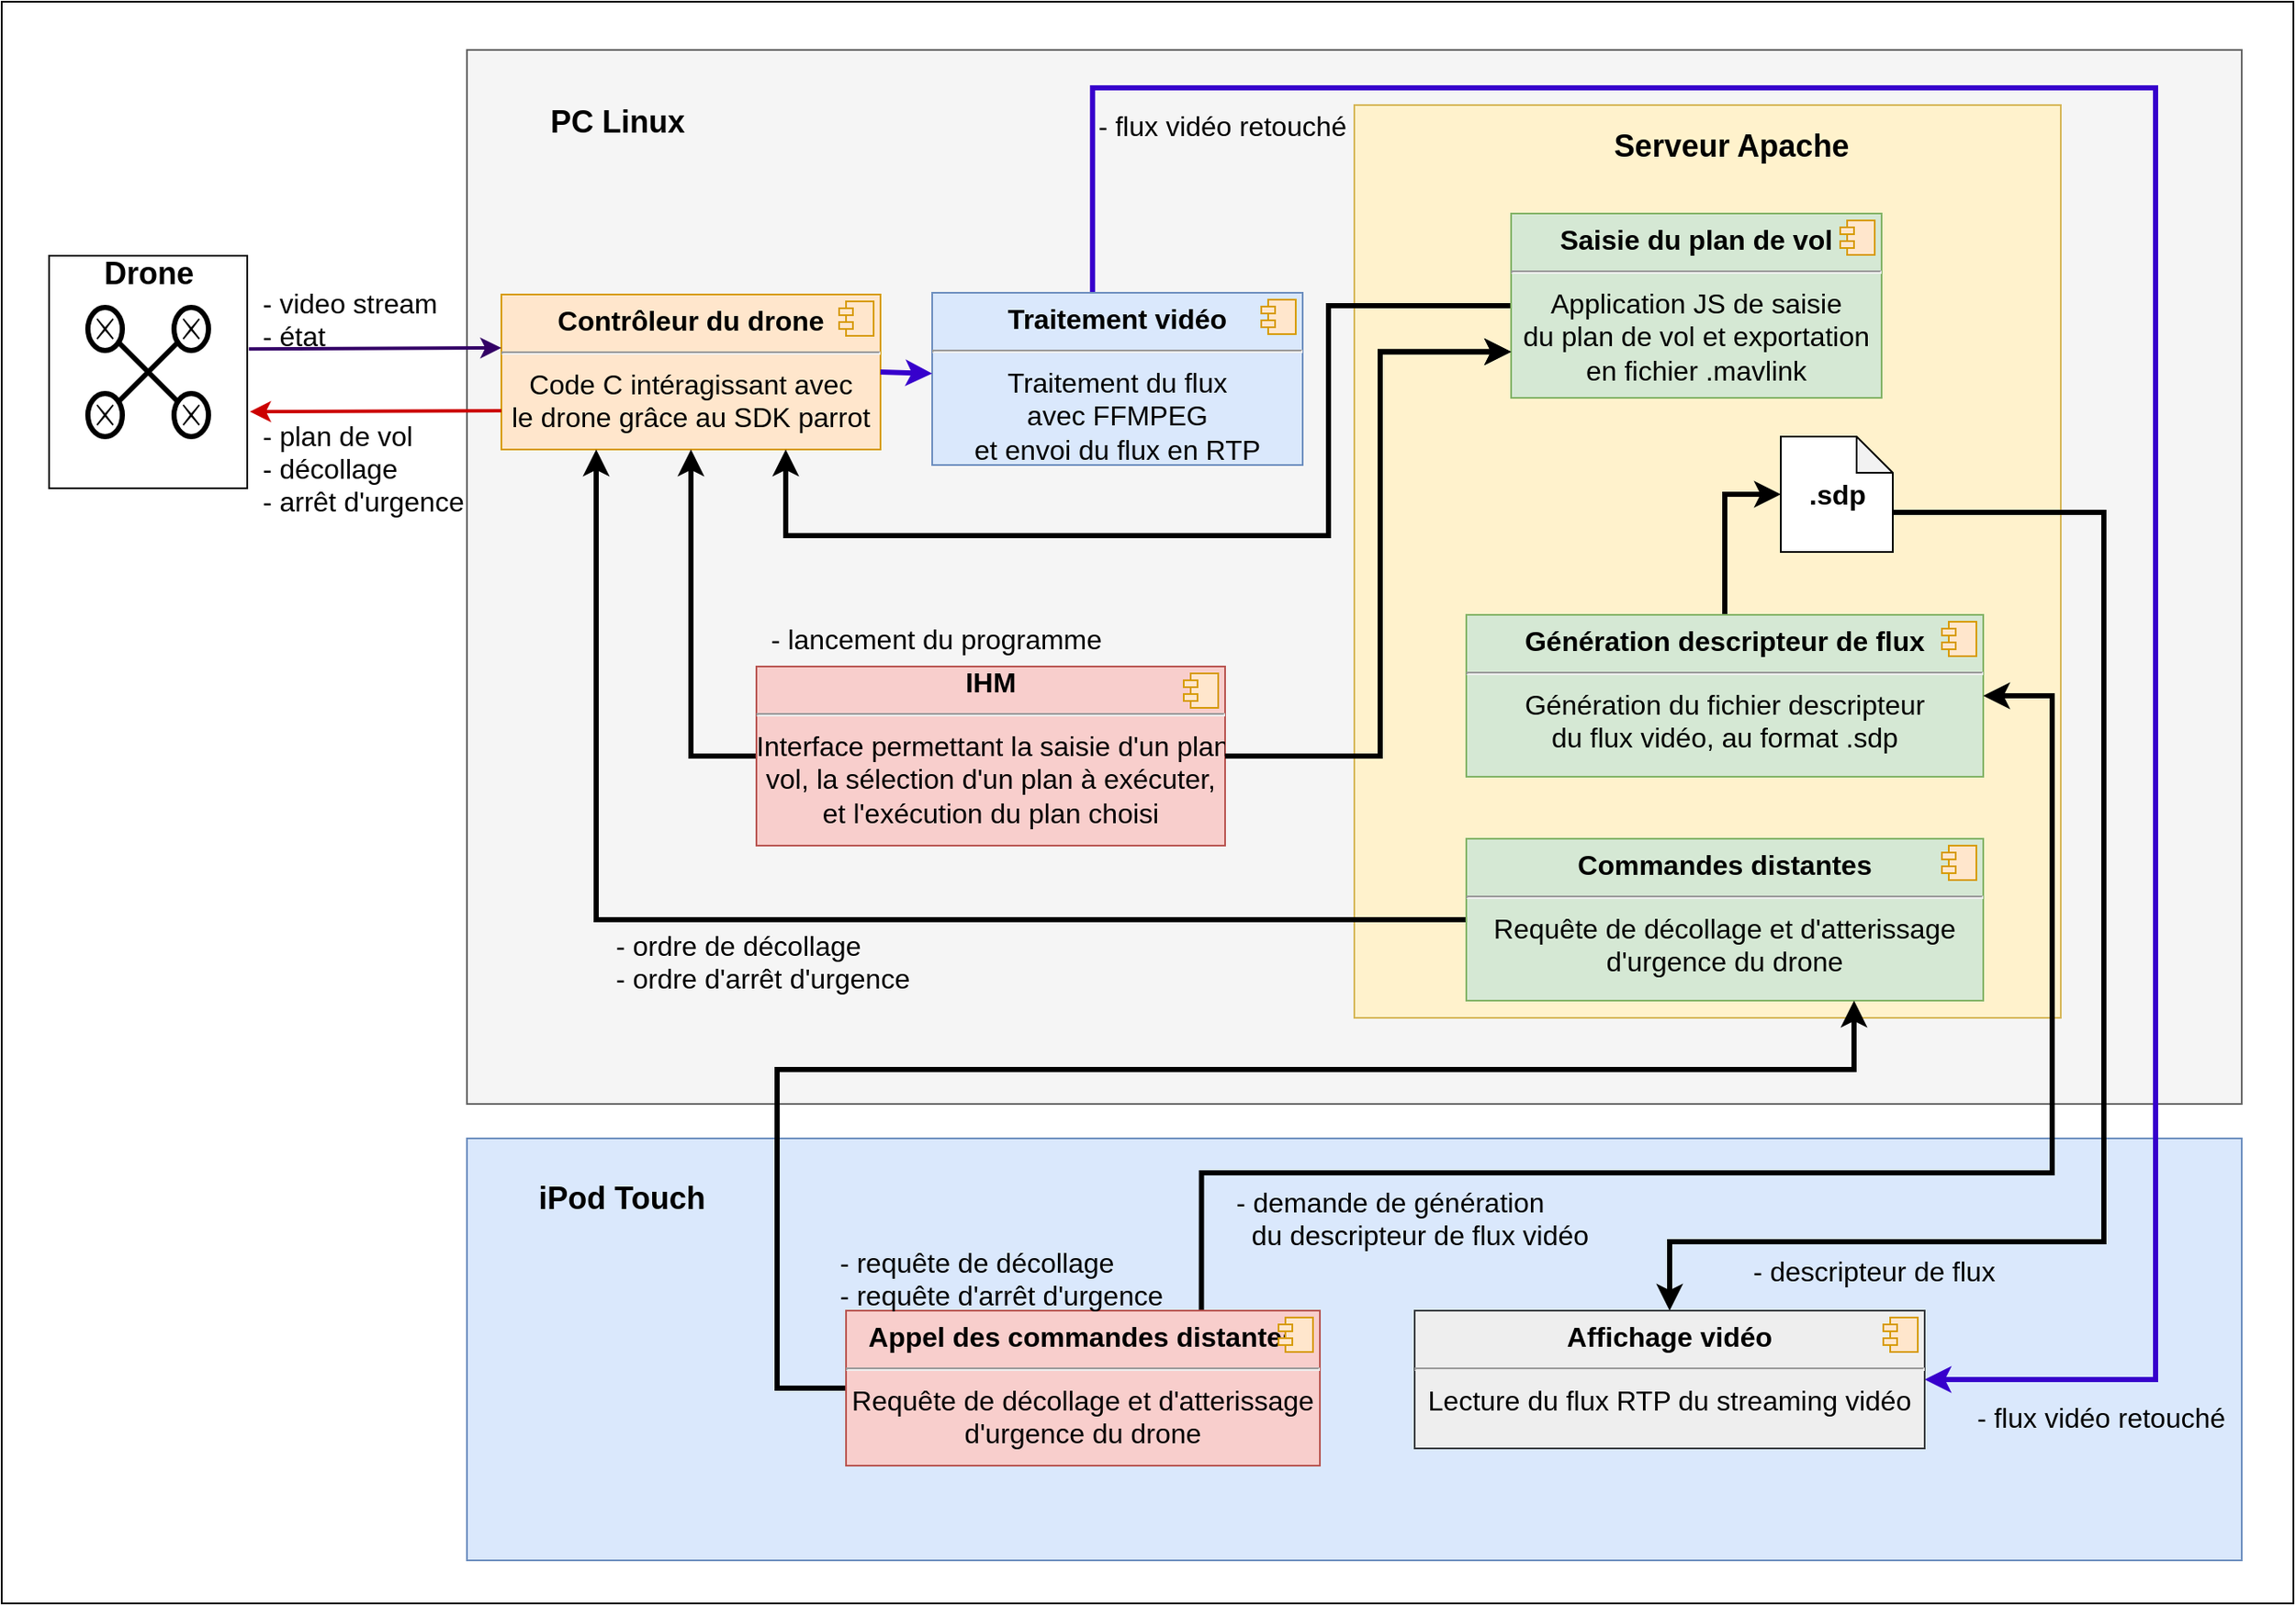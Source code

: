 <mxfile version="10.6.6" type="device"><diagram id="UXq77EIQPH5moOWnhuZ9" name="Page-1"><mxGraphModel dx="1640" dy="2024" grid="1" gridSize="10" guides="1" tooltips="1" connect="1" arrows="1" fold="1" page="1" pageScale="1" pageWidth="850" pageHeight="1100" math="0" shadow="0"><root><mxCell id="0"/><mxCell id="1" parent="0"/><mxCell id="UhqAOUe3stbyaJBPy-j0-11" value="" style="rounded=0;whiteSpace=wrap;html=1;fillColor=none;" parent="1" vertex="1"><mxGeometry y="-90" width="1330" height="930" as="geometry"/></mxCell><mxCell id="UhqAOUe3stbyaJBPy-j0-1" value="" style="rounded=0;whiteSpace=wrap;html=1;fillColor=none;" parent="1" vertex="1"><mxGeometry x="27.5" y="57.5" width="115" height="135" as="geometry"/></mxCell><mxCell id="cVz30IGe0pyDaekU_Ifo-68" value="" style="rounded=0;whiteSpace=wrap;html=1;fillColor=#f5f5f5;strokeColor=#666666;fontColor=#333333;" parent="1" vertex="1"><mxGeometry x="270" y="-62" width="1030" height="612" as="geometry"/></mxCell><mxCell id="cVz30IGe0pyDaekU_Ifo-66" value="" style="rounded=0;whiteSpace=wrap;html=1;fillColor=#dae8fc;strokeColor=#6c8ebf;" parent="1" vertex="1"><mxGeometry x="270" y="570" width="1030" height="245" as="geometry"/></mxCell><mxCell id="cVz30IGe0pyDaekU_Ifo-31" value="" style="rounded=0;whiteSpace=wrap;html=1;fillColor=#fff2cc;strokeColor=#d6b656;" parent="1" vertex="1"><mxGeometry x="785" y="-30" width="410" height="530" as="geometry"/></mxCell><mxCell id="cVz30IGe0pyDaekU_Ifo-1" value="&lt;p style=&quot;margin: 6px 0px 0px ; text-align: center ; font-size: 16px&quot;&gt;&lt;font style=&quot;font-size: 16px&quot;&gt;&lt;b&gt;Contrôleur du drone&lt;br&gt;&lt;/b&gt;&lt;/font&gt;&lt;/p&gt;&lt;hr style=&quot;font-size: 16px&quot;&gt;&lt;div style=&quot;font-size: 16px&quot; align=&quot;center&quot;&gt;&lt;font style=&quot;font-size: 16px&quot;&gt;Code C intéragissant avec &lt;br&gt;&lt;/font&gt;&lt;/div&gt;&lt;div style=&quot;font-size: 16px&quot; align=&quot;center&quot;&gt;&lt;font style=&quot;font-size: 16px&quot;&gt;le drone grâce au SDK parrot&lt;br&gt;&lt;/font&gt;&lt;/div&gt;" style="align=left;overflow=fill;html=1;fillColor=#ffe6cc;strokeColor=#d79b00;" parent="1" vertex="1"><mxGeometry x="290" y="80" width="220" height="90" as="geometry"/></mxCell><mxCell id="cVz30IGe0pyDaekU_Ifo-2" value="" style="shape=component;jettyWidth=8;jettyHeight=4;fillColor=#ffe6cc;strokeColor=#d79b00;" parent="cVz30IGe0pyDaekU_Ifo-1" vertex="1"><mxGeometry x="1" width="20" height="20" relative="1" as="geometry"><mxPoint x="-24" y="4" as="offset"/></mxGeometry></mxCell><mxCell id="cVz30IGe0pyDaekU_Ifo-3" value="" style="shape=umlDestroy;whiteSpace=wrap;html=1;strokeWidth=3;" parent="1" vertex="1"><mxGeometry x="60" y="100" width="50" height="50" as="geometry"/></mxCell><mxCell id="cVz30IGe0pyDaekU_Ifo-5" value="" style="shape=mxgraph.bpmn.shape;html=1;verticalLabelPosition=bottom;labelBackgroundColor=#ffffff;verticalAlign=top;align=center;perimeter=ellipsePerimeter;outlineConnect=0;outline=end;symbol=cancel;" parent="1" vertex="1"><mxGeometry x="50" y="87.5" width="20" height="25" as="geometry"/></mxCell><mxCell id="cVz30IGe0pyDaekU_Ifo-6" value="" style="shape=mxgraph.bpmn.shape;html=1;verticalLabelPosition=bottom;labelBackgroundColor=#ffffff;verticalAlign=top;align=center;perimeter=ellipsePerimeter;outlineConnect=0;outline=end;symbol=cancel;" parent="1" vertex="1"><mxGeometry x="100" y="87.5" width="20" height="25" as="geometry"/></mxCell><mxCell id="cVz30IGe0pyDaekU_Ifo-7" value="" style="shape=mxgraph.bpmn.shape;html=1;verticalLabelPosition=bottom;labelBackgroundColor=#ffffff;verticalAlign=top;align=center;perimeter=ellipsePerimeter;outlineConnect=0;outline=end;symbol=cancel;" parent="1" vertex="1"><mxGeometry x="50" y="137.5" width="20" height="25" as="geometry"/></mxCell><mxCell id="cVz30IGe0pyDaekU_Ifo-8" value="" style="shape=mxgraph.bpmn.shape;html=1;verticalLabelPosition=bottom;labelBackgroundColor=#ffffff;verticalAlign=top;align=center;perimeter=ellipsePerimeter;outlineConnect=0;outline=end;symbol=cancel;" parent="1" vertex="1"><mxGeometry x="100" y="137.5" width="20" height="25" as="geometry"/></mxCell><mxCell id="cVz30IGe0pyDaekU_Ifo-10" value="" style="endArrow=classic;html=1;strokeWidth=2;strokeColor=#330066;exitX=1.008;exitY=0.401;exitDx=0;exitDy=0;exitPerimeter=0;" parent="1" source="UhqAOUe3stbyaJBPy-j0-1" edge="1"><mxGeometry width="50" height="50" relative="1" as="geometry"><mxPoint x="170" y="120" as="sourcePoint"/><mxPoint x="290" y="111" as="targetPoint"/></mxGeometry></mxCell><mxCell id="cVz30IGe0pyDaekU_Ifo-11" value="" style="endArrow=classic;html=1;strokeColor=#CC0000;strokeWidth=2;exitX=0;exitY=0.75;exitDx=0;exitDy=0;" parent="1" source="cVz30IGe0pyDaekU_Ifo-1" edge="1"><mxGeometry width="50" height="50" relative="1" as="geometry"><mxPoint x="250" y="130" as="sourcePoint"/><mxPoint x="144" y="148" as="targetPoint"/></mxGeometry></mxCell><mxCell id="cVz30IGe0pyDaekU_Ifo-12" value="&lt;div style=&quot;font-size: 16px&quot;&gt;&lt;font style=&quot;font-size: 16px&quot;&gt;&amp;nbsp;- video stream&lt;/font&gt;&lt;/div&gt;&lt;div style=&quot;font-size: 16px&quot;&gt;&lt;font style=&quot;font-size: 16px&quot;&gt;&amp;nbsp;- état&lt;br&gt;&lt;/font&gt;&lt;/div&gt;" style="text;html=1;resizable=0;points=[];autosize=1;align=left;verticalAlign=top;spacingTop=-4;" parent="1" vertex="1"><mxGeometry x="145" y="72.5" width="120" height="30" as="geometry"/></mxCell><mxCell id="cVz30IGe0pyDaekU_Ifo-13" value="&lt;div style=&quot;font-size: 16px&quot;&gt;&lt;font style=&quot;font-size: 16px&quot;&gt;&amp;nbsp;- plan de vol&lt;/font&gt;&lt;/div&gt;&lt;div style=&quot;font-size: 16px&quot;&gt;&lt;font style=&quot;font-size: 16px&quot;&gt;&amp;nbsp;- décollage&lt;/font&gt;&lt;/div&gt;&lt;div style=&quot;font-size: 16px&quot;&gt;&lt;font style=&quot;font-size: 16px&quot;&gt;&amp;nbsp;- arrêt d'urgence&lt;/font&gt;&lt;/div&gt;&lt;div style=&quot;font-size: 16px&quot;&gt;&lt;font style=&quot;font-size: 16px&quot;&gt;&lt;br&gt;&lt;/font&gt;&lt;/div&gt;" style="text;html=1;resizable=0;points=[];autosize=1;align=left;verticalAlign=top;spacingTop=-4;" parent="1" vertex="1"><mxGeometry x="145" y="150" width="140" height="60" as="geometry"/></mxCell><mxCell id="cVz30IGe0pyDaekU_Ifo-51" style="edgeStyle=orthogonalEdgeStyle;rounded=0;orthogonalLoop=1;jettySize=auto;html=1;exitX=0.433;exitY=0.01;exitDx=0;exitDy=0;entryX=1;entryY=0.5;entryDx=0;entryDy=0;strokeColor=#3700CC;strokeWidth=3;fillColor=#6a00ff;exitPerimeter=0;" parent="1" source="cVz30IGe0pyDaekU_Ifo-16" target="cVz30IGe0pyDaekU_Ifo-39" edge="1"><mxGeometry relative="1" as="geometry"><Array as="points"><mxPoint x="633" y="-40"/><mxPoint x="1250" y="-40"/><mxPoint x="1250" y="710"/></Array></mxGeometry></mxCell><mxCell id="cVz30IGe0pyDaekU_Ifo-16" value="&lt;p style=&quot;margin: 6px 0px 0px ; font-size: 16px&quot; align=&quot;center&quot;&gt;&lt;font style=&quot;font-size: 16px&quot;&gt;&lt;b&gt;Traitement vidéo&lt;br&gt;&lt;/b&gt;&lt;/font&gt;&lt;/p&gt;&lt;hr style=&quot;font-size: 16px&quot; align=&quot;center&quot;&gt;&lt;div style=&quot;font-size: 16px&quot; align=&quot;center&quot;&gt;&lt;font style=&quot;font-size: 16px&quot;&gt;Traitement du flux &lt;br&gt;&lt;/font&gt;&lt;/div&gt;&lt;div style=&quot;font-size: 16px&quot; align=&quot;center&quot;&gt;&lt;font style=&quot;font-size: 16px&quot;&gt;avec FFMPEG &lt;br&gt;&lt;/font&gt;&lt;/div&gt;&lt;div style=&quot;font-size: 16px&quot; align=&quot;center&quot;&gt;&lt;font style=&quot;font-size: 16px&quot;&gt;et envoi du flux en RTP&lt;br&gt;&lt;/font&gt;&lt;/div&gt;" style="align=left;overflow=fill;html=1;fillColor=#dae8fc;strokeColor=#6c8ebf;" parent="1" vertex="1"><mxGeometry x="540" y="79" width="215" height="100" as="geometry"/></mxCell><mxCell id="cVz30IGe0pyDaekU_Ifo-17" value="" style="shape=component;jettyWidth=8;jettyHeight=4;fillColor=#ffe6cc;strokeColor=#d79b00;" parent="cVz30IGe0pyDaekU_Ifo-16" vertex="1"><mxGeometry x="1" width="20" height="20" relative="1" as="geometry"><mxPoint x="-24" y="4" as="offset"/></mxGeometry></mxCell><mxCell id="cVz30IGe0pyDaekU_Ifo-18" value="" style="endArrow=classic;html=1;strokeColor=#3700CC;strokeWidth=3;exitX=1;exitY=0.5;exitDx=0;exitDy=0;fillColor=#6a00ff;" parent="1" source="cVz30IGe0pyDaekU_Ifo-1" target="cVz30IGe0pyDaekU_Ifo-16" edge="1"><mxGeometry width="50" height="50" relative="1" as="geometry"><mxPoint x="500" y="150" as="sourcePoint"/><mxPoint x="550" y="100" as="targetPoint"/></mxGeometry></mxCell><mxCell id="UhqAOUe3stbyaJBPy-j0-12" style="edgeStyle=orthogonalEdgeStyle;rounded=0;orthogonalLoop=1;jettySize=auto;html=1;exitX=0;exitY=0.5;exitDx=0;exitDy=0;entryX=0.75;entryY=1;entryDx=0;entryDy=0;strokeWidth=3;" parent="1" source="cVz30IGe0pyDaekU_Ifo-19" target="cVz30IGe0pyDaekU_Ifo-1" edge="1"><mxGeometry relative="1" as="geometry"><Array as="points"><mxPoint x="770" y="87"/><mxPoint x="770" y="220"/><mxPoint x="455" y="220"/></Array></mxGeometry></mxCell><mxCell id="cVz30IGe0pyDaekU_Ifo-19" value="&lt;p style=&quot;margin: 6px 0px 0px ; font-size: 16px&quot; align=&quot;center&quot;&gt;&lt;font style=&quot;font-size: 16px&quot;&gt;&lt;b&gt;Saisie du plan de vol&lt;br&gt;&lt;/b&gt;&lt;/font&gt;&lt;/p&gt;&lt;hr style=&quot;font-size: 16px&quot; align=&quot;center&quot;&gt;&lt;div style=&quot;font-size: 16px&quot; align=&quot;center&quot;&gt;&lt;font style=&quot;font-size: 16px&quot;&gt;Application JS de saisie&lt;/font&gt;&lt;/div&gt;&lt;div style=&quot;font-size: 16px&quot; align=&quot;center&quot;&gt;&lt;font style=&quot;font-size: 16px&quot;&gt;du plan de vol et exportation&lt;/font&gt;&lt;/div&gt;&lt;div style=&quot;font-size: 16px&quot; align=&quot;center&quot;&gt;&lt;font style=&quot;font-size: 16px&quot;&gt;en fichier .mavlink&lt;br&gt;&lt;/font&gt;&lt;/div&gt;" style="align=left;overflow=fill;html=1;fillColor=#d5e8d4;strokeColor=#82b366;" parent="1" vertex="1"><mxGeometry x="876" y="33" width="215" height="107" as="geometry"/></mxCell><mxCell id="cVz30IGe0pyDaekU_Ifo-20" value="" style="shape=component;jettyWidth=8;jettyHeight=4;fillColor=#ffe6cc;strokeColor=#d79b00;" parent="cVz30IGe0pyDaekU_Ifo-19" vertex="1"><mxGeometry x="1" width="20" height="20" relative="1" as="geometry"><mxPoint x="-24" y="4" as="offset"/></mxGeometry></mxCell><mxCell id="cVz30IGe0pyDaekU_Ifo-45" style="edgeStyle=orthogonalEdgeStyle;rounded=0;orthogonalLoop=1;jettySize=auto;html=1;exitX=0.5;exitY=0;exitDx=0;exitDy=0;entryX=0;entryY=0.5;entryDx=0;entryDy=0;entryPerimeter=0;strokeColor=#000000;strokeWidth=3;" parent="1" source="cVz30IGe0pyDaekU_Ifo-21" target="cVz30IGe0pyDaekU_Ifo-33" edge="1"><mxGeometry relative="1" as="geometry"/></mxCell><mxCell id="cVz30IGe0pyDaekU_Ifo-21" value="&lt;p style=&quot;margin: 6px 0px 0px ; font-size: 16px&quot; align=&quot;center&quot;&gt;&lt;font style=&quot;font-size: 16px&quot;&gt;&lt;b&gt;Génération descripteur de flux&lt;br&gt;&lt;/b&gt;&lt;/font&gt;&lt;/p&gt;&lt;hr style=&quot;font-size: 16px&quot; align=&quot;center&quot;&gt;&lt;div style=&quot;font-size: 16px&quot; align=&quot;center&quot;&gt;&lt;font style=&quot;font-size: 16px&quot;&gt;Génération du fichier descripteur &lt;br&gt;&lt;/font&gt;&lt;/div&gt;&lt;div style=&quot;font-size: 16px&quot; align=&quot;center&quot;&gt;&lt;font style=&quot;font-size: 16px&quot;&gt;du flux vidéo, au format .sdp&lt;/font&gt;&lt;/div&gt;" style="align=left;overflow=fill;html=1;fillColor=#d5e8d4;strokeColor=#82b366;" parent="1" vertex="1"><mxGeometry x="850" y="266" width="300" height="94" as="geometry"/></mxCell><mxCell id="cVz30IGe0pyDaekU_Ifo-22" value="" style="shape=component;jettyWidth=8;jettyHeight=4;fillColor=#ffe6cc;strokeColor=#d79b00;" parent="cVz30IGe0pyDaekU_Ifo-21" vertex="1"><mxGeometry x="1" width="20" height="20" relative="1" as="geometry"><mxPoint x="-24" y="4" as="offset"/></mxGeometry></mxCell><mxCell id="cVz30IGe0pyDaekU_Ifo-46" style="edgeStyle=orthogonalEdgeStyle;rounded=0;orthogonalLoop=1;jettySize=auto;html=1;exitX=0;exitY=0.5;exitDx=0;exitDy=0;strokeColor=#000000;strokeWidth=3;entryX=0.25;entryY=1;entryDx=0;entryDy=0;" parent="1" source="cVz30IGe0pyDaekU_Ifo-23" target="cVz30IGe0pyDaekU_Ifo-1" edge="1"><mxGeometry relative="1" as="geometry"><mxPoint x="380" y="280" as="targetPoint"/><Array as="points"><mxPoint x="345" y="443"/></Array></mxGeometry></mxCell><mxCell id="cVz30IGe0pyDaekU_Ifo-23" value="&lt;p style=&quot;margin: 6px 0px 0px ; font-size: 16px&quot; align=&quot;center&quot;&gt;&lt;font style=&quot;font-size: 16px&quot;&gt;&lt;b&gt;Commandes distantes&lt;br&gt;&lt;/b&gt;&lt;/font&gt;&lt;/p&gt;&lt;hr style=&quot;font-size: 16px&quot; align=&quot;center&quot;&gt;&lt;div style=&quot;font-size: 16px&quot; align=&quot;center&quot;&gt;&lt;font style=&quot;font-size: 16px&quot;&gt;Requête de décollage et d'atterissage &lt;br&gt;&lt;/font&gt;&lt;/div&gt;&lt;div style=&quot;font-size: 16px&quot; align=&quot;center&quot;&gt;&lt;font style=&quot;font-size: 16px&quot;&gt;d'urgence du drone&lt;/font&gt;&lt;/div&gt;" style="align=left;overflow=fill;html=1;fillColor=#d5e8d4;strokeColor=#82b366;" parent="1" vertex="1"><mxGeometry x="850" y="396" width="300" height="94" as="geometry"/></mxCell><mxCell id="cVz30IGe0pyDaekU_Ifo-24" value="" style="shape=component;jettyWidth=8;jettyHeight=4;fillColor=#ffe6cc;strokeColor=#d79b00;" parent="cVz30IGe0pyDaekU_Ifo-23" vertex="1"><mxGeometry x="1" width="20" height="20" relative="1" as="geometry"><mxPoint x="-24" y="4" as="offset"/></mxGeometry></mxCell><mxCell id="cVz30IGe0pyDaekU_Ifo-29" value="&lt;div style=&quot;font-size: 16px&quot;&gt;&lt;font style=&quot;font-size: 16px&quot;&gt;&amp;nbsp;- ordre de décollage&lt;/font&gt;&lt;/div&gt;&lt;div style=&quot;font-size: 16px&quot;&gt;&lt;font style=&quot;font-size: 16px&quot;&gt;&amp;nbsp;- ordre d'arrêt d'urgence&lt;br&gt;&lt;/font&gt;&lt;/div&gt;" style="text;html=1;resizable=0;points=[];autosize=1;align=left;verticalAlign=top;spacingTop=-4;" parent="1" vertex="1"><mxGeometry x="350" y="446" width="190" height="30" as="geometry"/></mxCell><mxCell id="cVz30IGe0pyDaekU_Ifo-32" value="&lt;font style=&quot;font-size: 18px&quot;&gt;&lt;b&gt;&lt;font style=&quot;font-size: 18px&quot;&gt;Serveur Apache&lt;/font&gt;&lt;/b&gt;&lt;/font&gt;" style="text;html=1;strokeColor=none;fillColor=none;align=center;verticalAlign=middle;whiteSpace=wrap;rounded=0;" parent="1" vertex="1"><mxGeometry x="928" y="-20" width="152" height="27" as="geometry"/></mxCell><mxCell id="cVz30IGe0pyDaekU_Ifo-43" style="edgeStyle=orthogonalEdgeStyle;rounded=0;orthogonalLoop=1;jettySize=auto;html=1;exitX=0;exitY=0;exitDx=65;exitDy=44;exitPerimeter=0;entryX=0.5;entryY=0;entryDx=0;entryDy=0;strokeColor=#000000;strokeWidth=3;" parent="1" source="cVz30IGe0pyDaekU_Ifo-33" target="cVz30IGe0pyDaekU_Ifo-39" edge="1"><mxGeometry relative="1" as="geometry"><Array as="points"><mxPoint x="1220" y="206"/><mxPoint x="1220" y="630"/><mxPoint x="968" y="630"/></Array></mxGeometry></mxCell><mxCell id="cVz30IGe0pyDaekU_Ifo-33" value="&lt;b&gt;&lt;font style=&quot;font-size: 16px&quot;&gt;.sdp&lt;/font&gt;&lt;/b&gt;" style="shape=note;whiteSpace=wrap;html=1;backgroundOutline=1;darkOpacity=0.05;size=21;" parent="1" vertex="1"><mxGeometry x="1032.5" y="162.5" width="65" height="67" as="geometry"/></mxCell><mxCell id="cVz30IGe0pyDaekU_Ifo-44" style="edgeStyle=orthogonalEdgeStyle;rounded=0;orthogonalLoop=1;jettySize=auto;html=1;exitX=0;exitY=0.5;exitDx=0;exitDy=0;strokeColor=#000000;strokeWidth=3;entryX=0.75;entryY=1;entryDx=0;entryDy=0;" parent="1" source="cVz30IGe0pyDaekU_Ifo-36" target="cVz30IGe0pyDaekU_Ifo-23" edge="1"><mxGeometry relative="1" as="geometry"><mxPoint x="740" y="567" as="targetPoint"/><Array as="points"><mxPoint x="450" y="715"/><mxPoint x="450" y="530"/><mxPoint x="1075" y="530"/></Array></mxGeometry></mxCell><mxCell id="cVz30IGe0pyDaekU_Ifo-63" style="edgeStyle=orthogonalEdgeStyle;rounded=0;orthogonalLoop=1;jettySize=auto;html=1;exitX=0.75;exitY=0;exitDx=0;exitDy=0;entryX=1;entryY=0.5;entryDx=0;entryDy=0;strokeColor=#000000;strokeWidth=3;" parent="1" source="cVz30IGe0pyDaekU_Ifo-36" target="cVz30IGe0pyDaekU_Ifo-21" edge="1"><mxGeometry relative="1" as="geometry"><Array as="points"><mxPoint x="706" y="590"/><mxPoint x="1190" y="590"/><mxPoint x="1190" y="306"/></Array></mxGeometry></mxCell><mxCell id="cVz30IGe0pyDaekU_Ifo-36" value="&lt;p style=&quot;margin: 6px 0px 0px ; font-size: 16px&quot; align=&quot;center&quot;&gt;&lt;font style=&quot;font-size: 16px&quot;&gt;&lt;b&gt;Appel des commandes distantes&lt;br&gt;&lt;/b&gt;&lt;/font&gt;&lt;/p&gt;&lt;hr style=&quot;font-size: 16px&quot; align=&quot;center&quot;&gt;&lt;div style=&quot;font-size: 16px&quot; align=&quot;center&quot;&gt;&lt;font style=&quot;font-size: 16px&quot;&gt;Requête de décollage et d'atterissage &lt;br&gt;&lt;/font&gt;&lt;/div&gt;&lt;div style=&quot;font-size: 16px&quot; align=&quot;center&quot;&gt;&lt;font style=&quot;font-size: 16px&quot;&gt;d'urgence du drone&lt;/font&gt;&lt;/div&gt;" style="align=left;overflow=fill;html=1;fillColor=#f8cecc;strokeColor=#b85450;" parent="1" vertex="1"><mxGeometry x="490" y="670" width="275" height="90" as="geometry"/></mxCell><mxCell id="cVz30IGe0pyDaekU_Ifo-37" value="" style="shape=component;jettyWidth=8;jettyHeight=4;fillColor=#ffe6cc;strokeColor=#d79b00;" parent="cVz30IGe0pyDaekU_Ifo-36" vertex="1"><mxGeometry x="1" width="20" height="20" relative="1" as="geometry"><mxPoint x="-24" y="4" as="offset"/></mxGeometry></mxCell><mxCell id="cVz30IGe0pyDaekU_Ifo-39" value="&lt;p style=&quot;margin: 6px 0px 0px ; font-size: 16px&quot; align=&quot;center&quot;&gt;&lt;font style=&quot;font-size: 16px&quot;&gt;&lt;b&gt;Affichage vidéo&lt;br&gt;&lt;/b&gt;&lt;/font&gt;&lt;/p&gt;&lt;hr style=&quot;font-size: 16px&quot; align=&quot;center&quot;&gt;&lt;div style=&quot;font-size: 16px&quot; align=&quot;center&quot;&gt;&lt;font style=&quot;font-size: 16px&quot;&gt;Lecture du flux RTP du streaming vidéo &lt;br&gt;&lt;/font&gt;&lt;/div&gt;" style="align=left;overflow=fill;html=1;fillColor=#eeeeee;strokeColor=#36393d;" parent="1" vertex="1"><mxGeometry x="820" y="670" width="296" height="80" as="geometry"/></mxCell><mxCell id="cVz30IGe0pyDaekU_Ifo-40" value="" style="shape=component;jettyWidth=8;jettyHeight=4;fillColor=#ffe6cc;strokeColor=#d79b00;" parent="cVz30IGe0pyDaekU_Ifo-39" vertex="1"><mxGeometry x="1" width="20" height="20" relative="1" as="geometry"><mxPoint x="-24" y="4" as="offset"/></mxGeometry></mxCell><mxCell id="cVz30IGe0pyDaekU_Ifo-54" style="edgeStyle=orthogonalEdgeStyle;rounded=0;orthogonalLoop=1;jettySize=auto;html=1;exitX=1;exitY=0.5;exitDx=0;exitDy=0;entryX=0;entryY=0.75;entryDx=0;entryDy=0;strokeColor=#000000;strokeWidth=3;" parent="1" source="cVz30IGe0pyDaekU_Ifo-52" target="cVz30IGe0pyDaekU_Ifo-19" edge="1"><mxGeometry relative="1" as="geometry"><Array as="points"><mxPoint x="800" y="348"/><mxPoint x="800" y="113"/></Array></mxGeometry></mxCell><mxCell id="cVz30IGe0pyDaekU_Ifo-55" style="edgeStyle=orthogonalEdgeStyle;rounded=0;orthogonalLoop=1;jettySize=auto;html=1;exitX=0;exitY=0.5;exitDx=0;exitDy=0;entryX=0.5;entryY=1;entryDx=0;entryDy=0;strokeColor=#000000;strokeWidth=3;" parent="1" source="cVz30IGe0pyDaekU_Ifo-52" target="cVz30IGe0pyDaekU_Ifo-1" edge="1"><mxGeometry relative="1" as="geometry"/></mxCell><mxCell id="cVz30IGe0pyDaekU_Ifo-52" value="&lt;div style=&quot;font-size: 16px&quot; align=&quot;center&quot;&gt;&lt;font style=&quot;font-size: 16px&quot;&gt;&lt;b&gt;IHM&lt;/b&gt;&lt;/font&gt;&lt;/div&gt;&lt;hr style=&quot;font-size: 16px&quot; align=&quot;center&quot;&gt;&lt;div style=&quot;font-size: 16px&quot; align=&quot;center&quot;&gt;&lt;font style=&quot;font-size: 16px&quot;&gt;Interface permettant la saisie d'un plan de &lt;br&gt;&lt;/font&gt;&lt;/div&gt;&lt;div style=&quot;font-size: 16px&quot; align=&quot;center&quot;&gt;&lt;font style=&quot;font-size: 16px&quot;&gt;vol, la sélection d'un plan à exécuter, &lt;br&gt;&lt;/font&gt;&lt;/div&gt;&lt;div style=&quot;font-size: 16px&quot; align=&quot;center&quot;&gt;&lt;font style=&quot;font-size: 16px&quot;&gt;et l'exécution du plan choisi&lt;/font&gt;&lt;/div&gt;" style="align=left;overflow=fill;html=1;fillColor=#f8cecc;strokeColor=#b85450;" parent="1" vertex="1"><mxGeometry x="438" y="296" width="272" height="104" as="geometry"/></mxCell><mxCell id="cVz30IGe0pyDaekU_Ifo-53" value="" style="shape=component;jettyWidth=8;jettyHeight=4;fillColor=#ffe6cc;strokeColor=#d79b00;" parent="cVz30IGe0pyDaekU_Ifo-52" vertex="1"><mxGeometry x="1" width="20" height="20" relative="1" as="geometry"><mxPoint x="-24" y="4" as="offset"/></mxGeometry></mxCell><mxCell id="cVz30IGe0pyDaekU_Ifo-59" value="&lt;font style=&quot;font-size: 16px&quot;&gt;&amp;nbsp;- flux vidéo retouché&lt;/font&gt;" style="text;html=1;resizable=0;points=[];autosize=1;align=left;verticalAlign=top;spacingTop=-4;" parent="1" vertex="1"><mxGeometry x="1140" y="720" width="160" height="20" as="geometry"/></mxCell><mxCell id="cVz30IGe0pyDaekU_Ifo-62" value="&lt;font style=&quot;font-size: 16px&quot;&gt;&amp;nbsp;- descripteur de flux&lt;/font&gt;" style="text;html=1;resizable=0;points=[];autosize=1;align=left;verticalAlign=top;spacingTop=-4;" parent="1" vertex="1"><mxGeometry x="1010" y="635" width="160" height="20" as="geometry"/></mxCell><mxCell id="cVz30IGe0pyDaekU_Ifo-64" value="&lt;div style=&quot;font-size: 16px&quot;&gt;&lt;font style=&quot;font-size: 16px&quot;&gt;&amp;nbsp;- demande de génération &lt;br&gt;&lt;/font&gt;&lt;/div&gt;&lt;div style=&quot;font-size: 16px&quot;&gt;&lt;font style=&quot;font-size: 16px&quot;&gt;&amp;nbsp;&amp;nbsp; du descripteur de flux vidéo&lt;/font&gt;&lt;/div&gt;&lt;div style=&quot;font-size: 16px&quot;&gt;&lt;font style=&quot;font-size: 16px&quot;&gt;&lt;br&gt;&lt;/font&gt;&lt;/div&gt;" style="text;html=1;resizable=0;points=[];autosize=1;align=left;verticalAlign=top;spacingTop=-4;" parent="1" vertex="1"><mxGeometry x="710" y="595" width="220" height="40" as="geometry"/></mxCell><mxCell id="cVz30IGe0pyDaekU_Ifo-65" value="&lt;div style=&quot;font-size: 16px&quot;&gt;&lt;font style=&quot;font-size: 16px&quot;&gt;&amp;nbsp;- requête de décollage&lt;/font&gt;&lt;/div&gt;&lt;div style=&quot;font-size: 16px&quot;&gt;&lt;font style=&quot;font-size: 16px&quot;&gt;&amp;nbsp;- requête d'arrêt d'urgence&lt;br&gt;&lt;/font&gt;&lt;/div&gt;" style="text;html=1;resizable=0;points=[];autosize=1;align=left;verticalAlign=top;spacingTop=-4;" parent="1" vertex="1"><mxGeometry x="480" y="630" width="210" height="30" as="geometry"/></mxCell><mxCell id="cVz30IGe0pyDaekU_Ifo-67" value="&lt;font style=&quot;font-size: 18px&quot;&gt;&lt;b&gt;&lt;font style=&quot;font-size: 18px&quot;&gt;iPod Touch &lt;/font&gt;&lt;/b&gt;&lt;/font&gt;" style="text;html=1;strokeColor=none;fillColor=none;align=center;verticalAlign=middle;whiteSpace=wrap;rounded=0;" parent="1" vertex="1"><mxGeometry x="300" y="595" width="120" height="20" as="geometry"/></mxCell><mxCell id="cVz30IGe0pyDaekU_Ifo-69" value="&lt;font style=&quot;font-size: 18px&quot;&gt;&lt;b&gt;&lt;font style=&quot;font-size: 18px&quot;&gt;PC Linux&lt;/font&gt;&lt;/b&gt;&lt;/font&gt;" style="text;html=1;strokeColor=none;fillColor=none;align=center;verticalAlign=middle;whiteSpace=wrap;rounded=0;" parent="1" vertex="1"><mxGeometry x="310" y="-30" width="95" height="20" as="geometry"/></mxCell><mxCell id="UhqAOUe3stbyaJBPy-j0-5" value="&lt;font style=&quot;font-size: 16px&quot;&gt;&amp;nbsp;- flux vidéo retouché&lt;/font&gt;" style="text;html=1;resizable=0;points=[];autosize=1;align=left;verticalAlign=top;spacingTop=-4;" parent="1" vertex="1"><mxGeometry x="630" y="-30" width="160" height="20" as="geometry"/></mxCell><mxCell id="UhqAOUe3stbyaJBPy-j0-7" value="&lt;font style=&quot;font-size: 18px&quot;&gt;&lt;b&gt;&lt;font style=&quot;font-size: 18px&quot;&gt;Drone&lt;/font&gt;&lt;/b&gt;&lt;/font&gt;" style="text;html=1;strokeColor=none;fillColor=none;align=center;verticalAlign=middle;whiteSpace=wrap;rounded=0;" parent="1" vertex="1"><mxGeometry x="37.5" y="58" width="95" height="20" as="geometry"/></mxCell><mxCell id="UhqAOUe3stbyaJBPy-j0-13" value="&lt;font style=&quot;font-size: 16px&quot;&gt;&amp;nbsp;- lancement du programme&lt;/font&gt;" style="text;html=1;resizable=0;points=[];autosize=1;align=left;verticalAlign=top;spacingTop=-4;" parent="1" vertex="1"><mxGeometry x="440" y="268" width="210" height="20" as="geometry"/></mxCell><mxCell id="SdjmUyqjLb26j7StTe7N-8" style="edgeStyle=orthogonalEdgeStyle;rounded=0;orthogonalLoop=1;jettySize=auto;html=1;exitX=1;exitY=0.5;exitDx=0;exitDy=0;entryX=0;entryY=0.75;entryDx=0;entryDy=0;strokeColor=#000000;strokeWidth=3;" edge="1" parent="1" source="cVz30IGe0pyDaekU_Ifo-52" target="cVz30IGe0pyDaekU_Ifo-19"><mxGeometry relative="1" as="geometry"><Array as="points"><mxPoint x="800" y="348"/><mxPoint x="800" y="113"/></Array><mxPoint x="710" y="348" as="sourcePoint"/><mxPoint x="876" y="113.2" as="targetPoint"/></mxGeometry></mxCell></root></mxGraphModel></diagram></mxfile>